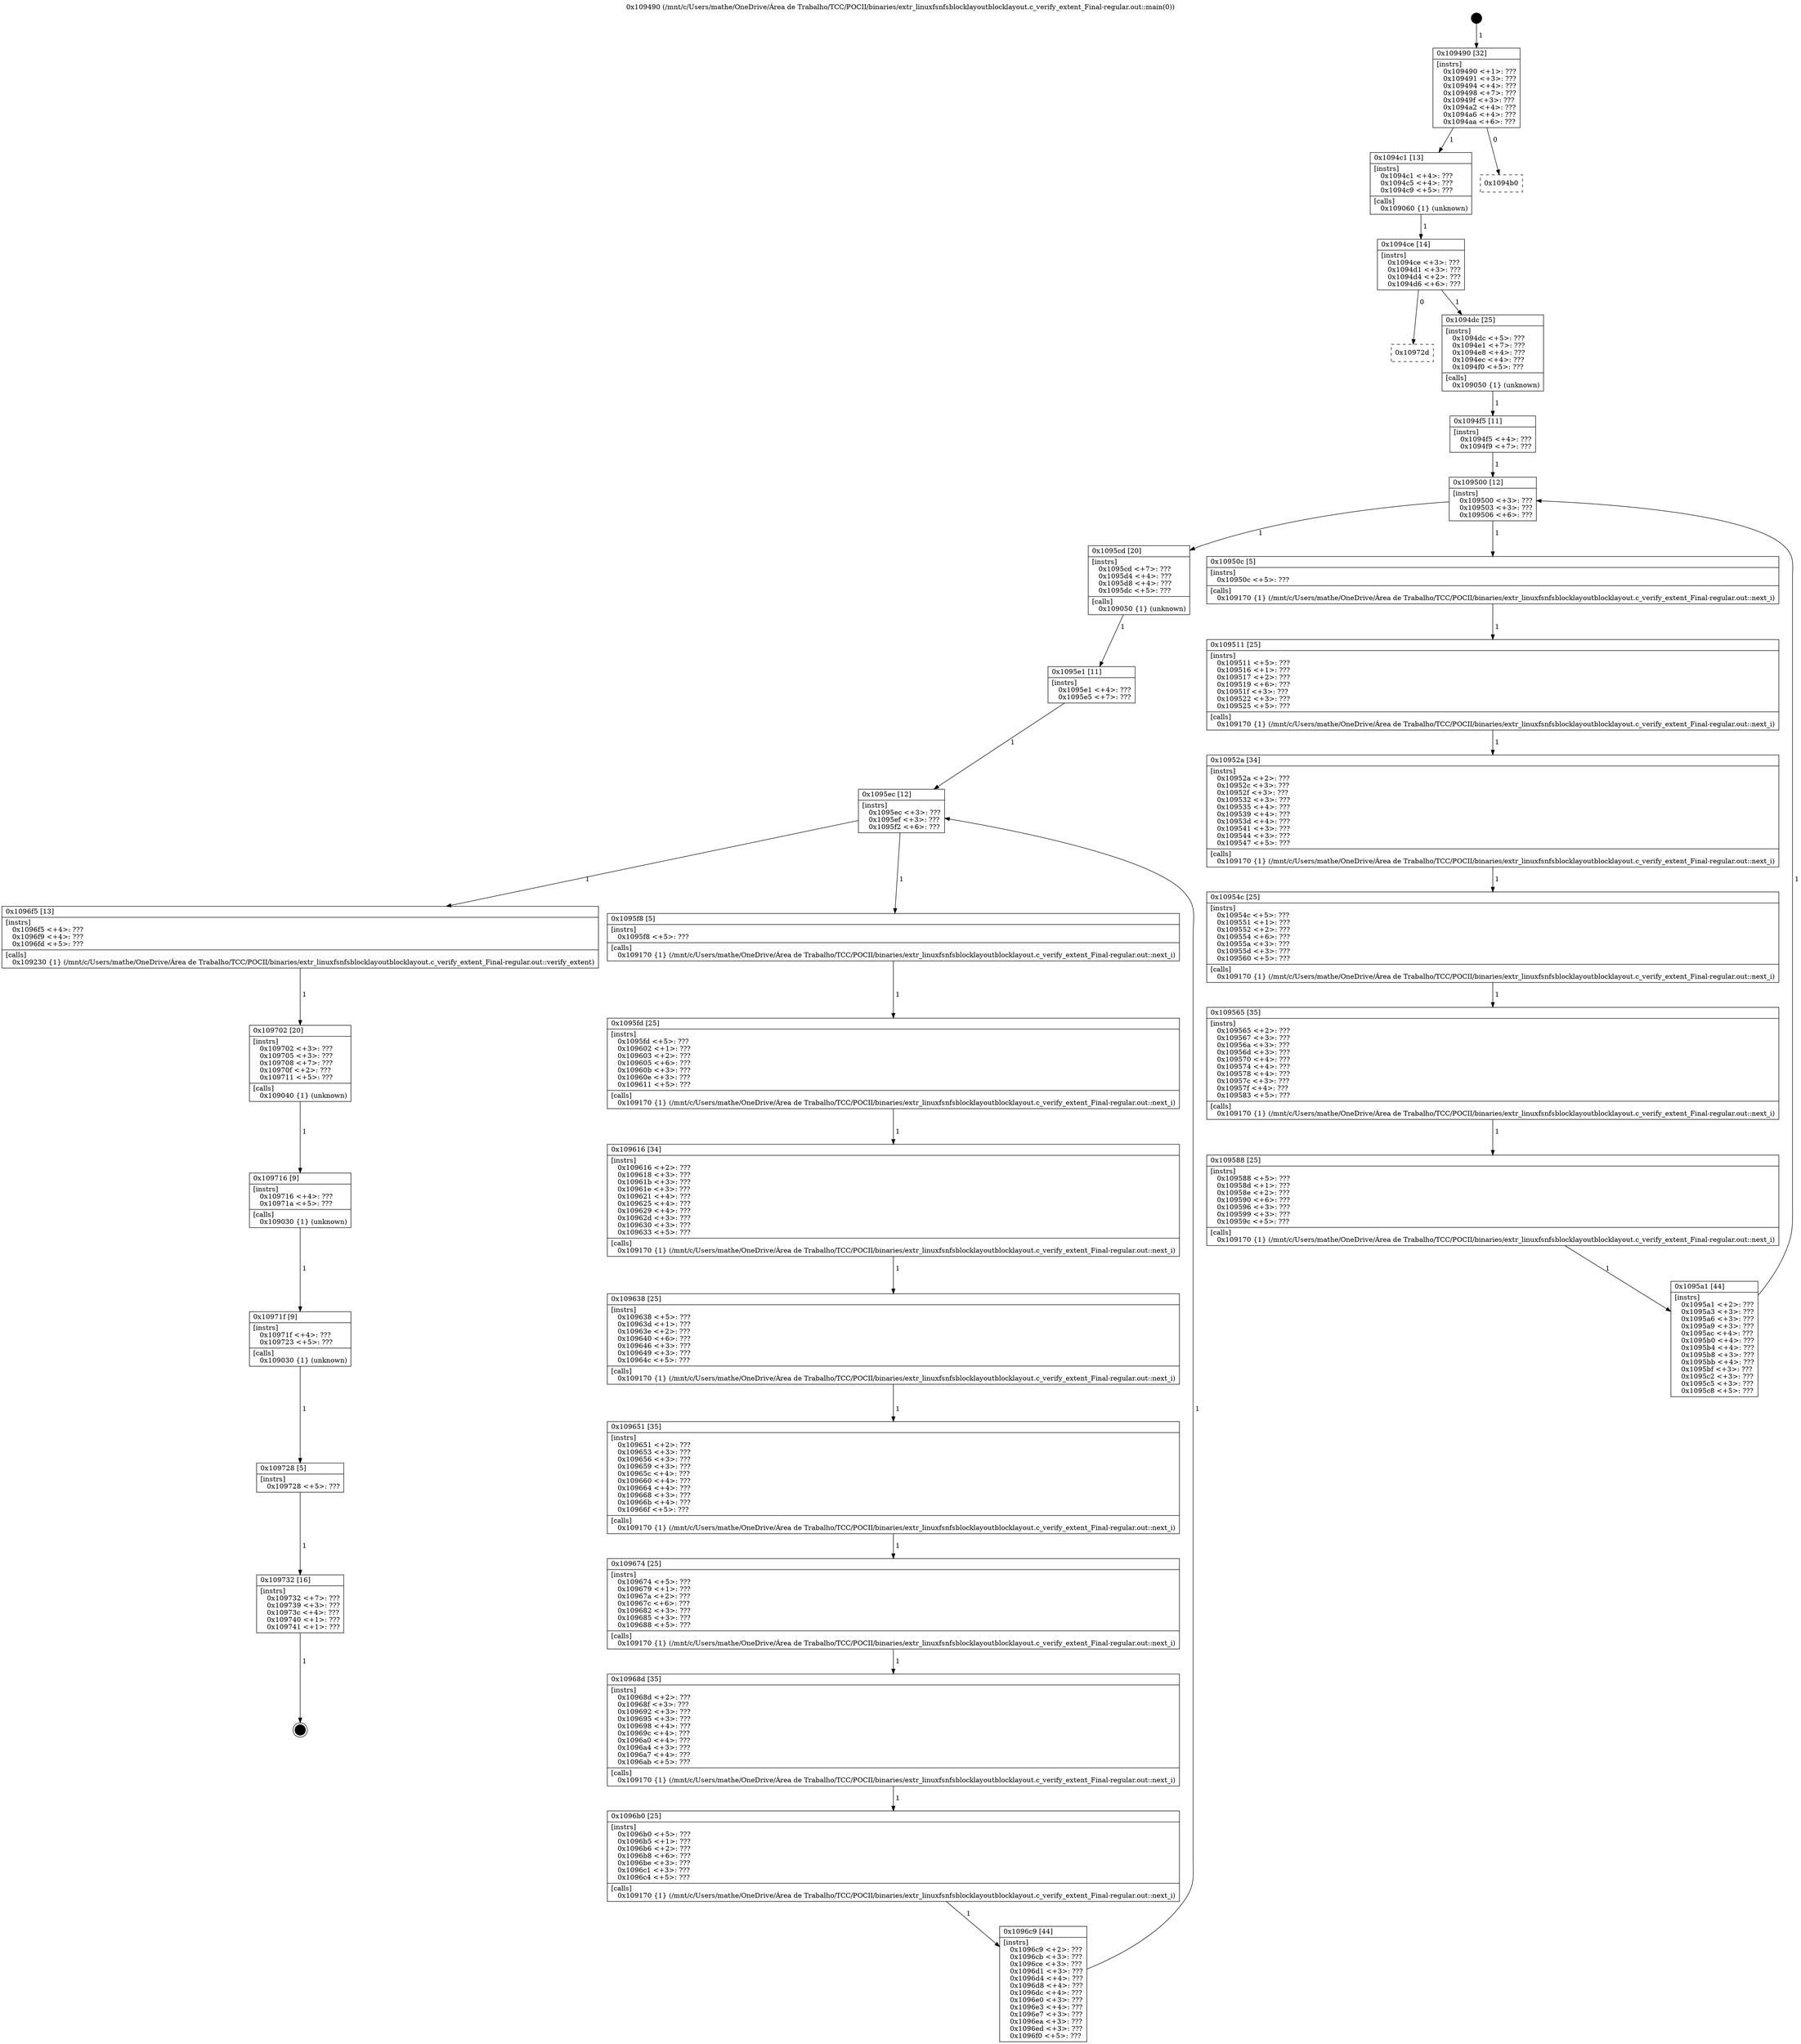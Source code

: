 digraph "0x109490" {
  label = "0x109490 (/mnt/c/Users/mathe/OneDrive/Área de Trabalho/TCC/POCII/binaries/extr_linuxfsnfsblocklayoutblocklayout.c_verify_extent_Final-regular.out::main(0))"
  labelloc = "t"
  node[shape=record]

  Entry [label="",width=0.3,height=0.3,shape=circle,fillcolor=black,style=filled]
  "0x109490" [label="{
     0x109490 [32]\l
     | [instrs]\l
     &nbsp;&nbsp;0x109490 \<+1\>: ???\l
     &nbsp;&nbsp;0x109491 \<+3\>: ???\l
     &nbsp;&nbsp;0x109494 \<+4\>: ???\l
     &nbsp;&nbsp;0x109498 \<+7\>: ???\l
     &nbsp;&nbsp;0x10949f \<+3\>: ???\l
     &nbsp;&nbsp;0x1094a2 \<+4\>: ???\l
     &nbsp;&nbsp;0x1094a6 \<+4\>: ???\l
     &nbsp;&nbsp;0x1094aa \<+6\>: ???\l
  }"]
  "0x1094c1" [label="{
     0x1094c1 [13]\l
     | [instrs]\l
     &nbsp;&nbsp;0x1094c1 \<+4\>: ???\l
     &nbsp;&nbsp;0x1094c5 \<+4\>: ???\l
     &nbsp;&nbsp;0x1094c9 \<+5\>: ???\l
     | [calls]\l
     &nbsp;&nbsp;0x109060 \{1\} (unknown)\l
  }"]
  "0x1094b0" [label="{
     0x1094b0\l
  }", style=dashed]
  "0x1094ce" [label="{
     0x1094ce [14]\l
     | [instrs]\l
     &nbsp;&nbsp;0x1094ce \<+3\>: ???\l
     &nbsp;&nbsp;0x1094d1 \<+3\>: ???\l
     &nbsp;&nbsp;0x1094d4 \<+2\>: ???\l
     &nbsp;&nbsp;0x1094d6 \<+6\>: ???\l
  }"]
  "0x10972d" [label="{
     0x10972d\l
  }", style=dashed]
  "0x1094dc" [label="{
     0x1094dc [25]\l
     | [instrs]\l
     &nbsp;&nbsp;0x1094dc \<+5\>: ???\l
     &nbsp;&nbsp;0x1094e1 \<+7\>: ???\l
     &nbsp;&nbsp;0x1094e8 \<+4\>: ???\l
     &nbsp;&nbsp;0x1094ec \<+4\>: ???\l
     &nbsp;&nbsp;0x1094f0 \<+5\>: ???\l
     | [calls]\l
     &nbsp;&nbsp;0x109050 \{1\} (unknown)\l
  }"]
  Exit [label="",width=0.3,height=0.3,shape=circle,fillcolor=black,style=filled,peripheries=2]
  "0x109500" [label="{
     0x109500 [12]\l
     | [instrs]\l
     &nbsp;&nbsp;0x109500 \<+3\>: ???\l
     &nbsp;&nbsp;0x109503 \<+3\>: ???\l
     &nbsp;&nbsp;0x109506 \<+6\>: ???\l
  }"]
  "0x1095cd" [label="{
     0x1095cd [20]\l
     | [instrs]\l
     &nbsp;&nbsp;0x1095cd \<+7\>: ???\l
     &nbsp;&nbsp;0x1095d4 \<+4\>: ???\l
     &nbsp;&nbsp;0x1095d8 \<+4\>: ???\l
     &nbsp;&nbsp;0x1095dc \<+5\>: ???\l
     | [calls]\l
     &nbsp;&nbsp;0x109050 \{1\} (unknown)\l
  }"]
  "0x10950c" [label="{
     0x10950c [5]\l
     | [instrs]\l
     &nbsp;&nbsp;0x10950c \<+5\>: ???\l
     | [calls]\l
     &nbsp;&nbsp;0x109170 \{1\} (/mnt/c/Users/mathe/OneDrive/Área de Trabalho/TCC/POCII/binaries/extr_linuxfsnfsblocklayoutblocklayout.c_verify_extent_Final-regular.out::next_i)\l
  }"]
  "0x109511" [label="{
     0x109511 [25]\l
     | [instrs]\l
     &nbsp;&nbsp;0x109511 \<+5\>: ???\l
     &nbsp;&nbsp;0x109516 \<+1\>: ???\l
     &nbsp;&nbsp;0x109517 \<+2\>: ???\l
     &nbsp;&nbsp;0x109519 \<+6\>: ???\l
     &nbsp;&nbsp;0x10951f \<+3\>: ???\l
     &nbsp;&nbsp;0x109522 \<+3\>: ???\l
     &nbsp;&nbsp;0x109525 \<+5\>: ???\l
     | [calls]\l
     &nbsp;&nbsp;0x109170 \{1\} (/mnt/c/Users/mathe/OneDrive/Área de Trabalho/TCC/POCII/binaries/extr_linuxfsnfsblocklayoutblocklayout.c_verify_extent_Final-regular.out::next_i)\l
  }"]
  "0x10952a" [label="{
     0x10952a [34]\l
     | [instrs]\l
     &nbsp;&nbsp;0x10952a \<+2\>: ???\l
     &nbsp;&nbsp;0x10952c \<+3\>: ???\l
     &nbsp;&nbsp;0x10952f \<+3\>: ???\l
     &nbsp;&nbsp;0x109532 \<+3\>: ???\l
     &nbsp;&nbsp;0x109535 \<+4\>: ???\l
     &nbsp;&nbsp;0x109539 \<+4\>: ???\l
     &nbsp;&nbsp;0x10953d \<+4\>: ???\l
     &nbsp;&nbsp;0x109541 \<+3\>: ???\l
     &nbsp;&nbsp;0x109544 \<+3\>: ???\l
     &nbsp;&nbsp;0x109547 \<+5\>: ???\l
     | [calls]\l
     &nbsp;&nbsp;0x109170 \{1\} (/mnt/c/Users/mathe/OneDrive/Área de Trabalho/TCC/POCII/binaries/extr_linuxfsnfsblocklayoutblocklayout.c_verify_extent_Final-regular.out::next_i)\l
  }"]
  "0x10954c" [label="{
     0x10954c [25]\l
     | [instrs]\l
     &nbsp;&nbsp;0x10954c \<+5\>: ???\l
     &nbsp;&nbsp;0x109551 \<+1\>: ???\l
     &nbsp;&nbsp;0x109552 \<+2\>: ???\l
     &nbsp;&nbsp;0x109554 \<+6\>: ???\l
     &nbsp;&nbsp;0x10955a \<+3\>: ???\l
     &nbsp;&nbsp;0x10955d \<+3\>: ???\l
     &nbsp;&nbsp;0x109560 \<+5\>: ???\l
     | [calls]\l
     &nbsp;&nbsp;0x109170 \{1\} (/mnt/c/Users/mathe/OneDrive/Área de Trabalho/TCC/POCII/binaries/extr_linuxfsnfsblocklayoutblocklayout.c_verify_extent_Final-regular.out::next_i)\l
  }"]
  "0x109565" [label="{
     0x109565 [35]\l
     | [instrs]\l
     &nbsp;&nbsp;0x109565 \<+2\>: ???\l
     &nbsp;&nbsp;0x109567 \<+3\>: ???\l
     &nbsp;&nbsp;0x10956a \<+3\>: ???\l
     &nbsp;&nbsp;0x10956d \<+3\>: ???\l
     &nbsp;&nbsp;0x109570 \<+4\>: ???\l
     &nbsp;&nbsp;0x109574 \<+4\>: ???\l
     &nbsp;&nbsp;0x109578 \<+4\>: ???\l
     &nbsp;&nbsp;0x10957c \<+3\>: ???\l
     &nbsp;&nbsp;0x10957f \<+4\>: ???\l
     &nbsp;&nbsp;0x109583 \<+5\>: ???\l
     | [calls]\l
     &nbsp;&nbsp;0x109170 \{1\} (/mnt/c/Users/mathe/OneDrive/Área de Trabalho/TCC/POCII/binaries/extr_linuxfsnfsblocklayoutblocklayout.c_verify_extent_Final-regular.out::next_i)\l
  }"]
  "0x109588" [label="{
     0x109588 [25]\l
     | [instrs]\l
     &nbsp;&nbsp;0x109588 \<+5\>: ???\l
     &nbsp;&nbsp;0x10958d \<+1\>: ???\l
     &nbsp;&nbsp;0x10958e \<+2\>: ???\l
     &nbsp;&nbsp;0x109590 \<+6\>: ???\l
     &nbsp;&nbsp;0x109596 \<+3\>: ???\l
     &nbsp;&nbsp;0x109599 \<+3\>: ???\l
     &nbsp;&nbsp;0x10959c \<+5\>: ???\l
     | [calls]\l
     &nbsp;&nbsp;0x109170 \{1\} (/mnt/c/Users/mathe/OneDrive/Área de Trabalho/TCC/POCII/binaries/extr_linuxfsnfsblocklayoutblocklayout.c_verify_extent_Final-regular.out::next_i)\l
  }"]
  "0x1095a1" [label="{
     0x1095a1 [44]\l
     | [instrs]\l
     &nbsp;&nbsp;0x1095a1 \<+2\>: ???\l
     &nbsp;&nbsp;0x1095a3 \<+3\>: ???\l
     &nbsp;&nbsp;0x1095a6 \<+3\>: ???\l
     &nbsp;&nbsp;0x1095a9 \<+3\>: ???\l
     &nbsp;&nbsp;0x1095ac \<+4\>: ???\l
     &nbsp;&nbsp;0x1095b0 \<+4\>: ???\l
     &nbsp;&nbsp;0x1095b4 \<+4\>: ???\l
     &nbsp;&nbsp;0x1095b8 \<+3\>: ???\l
     &nbsp;&nbsp;0x1095bb \<+4\>: ???\l
     &nbsp;&nbsp;0x1095bf \<+3\>: ???\l
     &nbsp;&nbsp;0x1095c2 \<+3\>: ???\l
     &nbsp;&nbsp;0x1095c5 \<+3\>: ???\l
     &nbsp;&nbsp;0x1095c8 \<+5\>: ???\l
  }"]
  "0x1094f5" [label="{
     0x1094f5 [11]\l
     | [instrs]\l
     &nbsp;&nbsp;0x1094f5 \<+4\>: ???\l
     &nbsp;&nbsp;0x1094f9 \<+7\>: ???\l
  }"]
  "0x1095ec" [label="{
     0x1095ec [12]\l
     | [instrs]\l
     &nbsp;&nbsp;0x1095ec \<+3\>: ???\l
     &nbsp;&nbsp;0x1095ef \<+3\>: ???\l
     &nbsp;&nbsp;0x1095f2 \<+6\>: ???\l
  }"]
  "0x1096f5" [label="{
     0x1096f5 [13]\l
     | [instrs]\l
     &nbsp;&nbsp;0x1096f5 \<+4\>: ???\l
     &nbsp;&nbsp;0x1096f9 \<+4\>: ???\l
     &nbsp;&nbsp;0x1096fd \<+5\>: ???\l
     | [calls]\l
     &nbsp;&nbsp;0x109230 \{1\} (/mnt/c/Users/mathe/OneDrive/Área de Trabalho/TCC/POCII/binaries/extr_linuxfsnfsblocklayoutblocklayout.c_verify_extent_Final-regular.out::verify_extent)\l
  }"]
  "0x1095f8" [label="{
     0x1095f8 [5]\l
     | [instrs]\l
     &nbsp;&nbsp;0x1095f8 \<+5\>: ???\l
     | [calls]\l
     &nbsp;&nbsp;0x109170 \{1\} (/mnt/c/Users/mathe/OneDrive/Área de Trabalho/TCC/POCII/binaries/extr_linuxfsnfsblocklayoutblocklayout.c_verify_extent_Final-regular.out::next_i)\l
  }"]
  "0x1095fd" [label="{
     0x1095fd [25]\l
     | [instrs]\l
     &nbsp;&nbsp;0x1095fd \<+5\>: ???\l
     &nbsp;&nbsp;0x109602 \<+1\>: ???\l
     &nbsp;&nbsp;0x109603 \<+2\>: ???\l
     &nbsp;&nbsp;0x109605 \<+6\>: ???\l
     &nbsp;&nbsp;0x10960b \<+3\>: ???\l
     &nbsp;&nbsp;0x10960e \<+3\>: ???\l
     &nbsp;&nbsp;0x109611 \<+5\>: ???\l
     | [calls]\l
     &nbsp;&nbsp;0x109170 \{1\} (/mnt/c/Users/mathe/OneDrive/Área de Trabalho/TCC/POCII/binaries/extr_linuxfsnfsblocklayoutblocklayout.c_verify_extent_Final-regular.out::next_i)\l
  }"]
  "0x109616" [label="{
     0x109616 [34]\l
     | [instrs]\l
     &nbsp;&nbsp;0x109616 \<+2\>: ???\l
     &nbsp;&nbsp;0x109618 \<+3\>: ???\l
     &nbsp;&nbsp;0x10961b \<+3\>: ???\l
     &nbsp;&nbsp;0x10961e \<+3\>: ???\l
     &nbsp;&nbsp;0x109621 \<+4\>: ???\l
     &nbsp;&nbsp;0x109625 \<+4\>: ???\l
     &nbsp;&nbsp;0x109629 \<+4\>: ???\l
     &nbsp;&nbsp;0x10962d \<+3\>: ???\l
     &nbsp;&nbsp;0x109630 \<+3\>: ???\l
     &nbsp;&nbsp;0x109633 \<+5\>: ???\l
     | [calls]\l
     &nbsp;&nbsp;0x109170 \{1\} (/mnt/c/Users/mathe/OneDrive/Área de Trabalho/TCC/POCII/binaries/extr_linuxfsnfsblocklayoutblocklayout.c_verify_extent_Final-regular.out::next_i)\l
  }"]
  "0x109638" [label="{
     0x109638 [25]\l
     | [instrs]\l
     &nbsp;&nbsp;0x109638 \<+5\>: ???\l
     &nbsp;&nbsp;0x10963d \<+1\>: ???\l
     &nbsp;&nbsp;0x10963e \<+2\>: ???\l
     &nbsp;&nbsp;0x109640 \<+6\>: ???\l
     &nbsp;&nbsp;0x109646 \<+3\>: ???\l
     &nbsp;&nbsp;0x109649 \<+3\>: ???\l
     &nbsp;&nbsp;0x10964c \<+5\>: ???\l
     | [calls]\l
     &nbsp;&nbsp;0x109170 \{1\} (/mnt/c/Users/mathe/OneDrive/Área de Trabalho/TCC/POCII/binaries/extr_linuxfsnfsblocklayoutblocklayout.c_verify_extent_Final-regular.out::next_i)\l
  }"]
  "0x109651" [label="{
     0x109651 [35]\l
     | [instrs]\l
     &nbsp;&nbsp;0x109651 \<+2\>: ???\l
     &nbsp;&nbsp;0x109653 \<+3\>: ???\l
     &nbsp;&nbsp;0x109656 \<+3\>: ???\l
     &nbsp;&nbsp;0x109659 \<+3\>: ???\l
     &nbsp;&nbsp;0x10965c \<+4\>: ???\l
     &nbsp;&nbsp;0x109660 \<+4\>: ???\l
     &nbsp;&nbsp;0x109664 \<+4\>: ???\l
     &nbsp;&nbsp;0x109668 \<+3\>: ???\l
     &nbsp;&nbsp;0x10966b \<+4\>: ???\l
     &nbsp;&nbsp;0x10966f \<+5\>: ???\l
     | [calls]\l
     &nbsp;&nbsp;0x109170 \{1\} (/mnt/c/Users/mathe/OneDrive/Área de Trabalho/TCC/POCII/binaries/extr_linuxfsnfsblocklayoutblocklayout.c_verify_extent_Final-regular.out::next_i)\l
  }"]
  "0x109674" [label="{
     0x109674 [25]\l
     | [instrs]\l
     &nbsp;&nbsp;0x109674 \<+5\>: ???\l
     &nbsp;&nbsp;0x109679 \<+1\>: ???\l
     &nbsp;&nbsp;0x10967a \<+2\>: ???\l
     &nbsp;&nbsp;0x10967c \<+6\>: ???\l
     &nbsp;&nbsp;0x109682 \<+3\>: ???\l
     &nbsp;&nbsp;0x109685 \<+3\>: ???\l
     &nbsp;&nbsp;0x109688 \<+5\>: ???\l
     | [calls]\l
     &nbsp;&nbsp;0x109170 \{1\} (/mnt/c/Users/mathe/OneDrive/Área de Trabalho/TCC/POCII/binaries/extr_linuxfsnfsblocklayoutblocklayout.c_verify_extent_Final-regular.out::next_i)\l
  }"]
  "0x10968d" [label="{
     0x10968d [35]\l
     | [instrs]\l
     &nbsp;&nbsp;0x10968d \<+2\>: ???\l
     &nbsp;&nbsp;0x10968f \<+3\>: ???\l
     &nbsp;&nbsp;0x109692 \<+3\>: ???\l
     &nbsp;&nbsp;0x109695 \<+3\>: ???\l
     &nbsp;&nbsp;0x109698 \<+4\>: ???\l
     &nbsp;&nbsp;0x10969c \<+4\>: ???\l
     &nbsp;&nbsp;0x1096a0 \<+4\>: ???\l
     &nbsp;&nbsp;0x1096a4 \<+3\>: ???\l
     &nbsp;&nbsp;0x1096a7 \<+4\>: ???\l
     &nbsp;&nbsp;0x1096ab \<+5\>: ???\l
     | [calls]\l
     &nbsp;&nbsp;0x109170 \{1\} (/mnt/c/Users/mathe/OneDrive/Área de Trabalho/TCC/POCII/binaries/extr_linuxfsnfsblocklayoutblocklayout.c_verify_extent_Final-regular.out::next_i)\l
  }"]
  "0x1096b0" [label="{
     0x1096b0 [25]\l
     | [instrs]\l
     &nbsp;&nbsp;0x1096b0 \<+5\>: ???\l
     &nbsp;&nbsp;0x1096b5 \<+1\>: ???\l
     &nbsp;&nbsp;0x1096b6 \<+2\>: ???\l
     &nbsp;&nbsp;0x1096b8 \<+6\>: ???\l
     &nbsp;&nbsp;0x1096be \<+3\>: ???\l
     &nbsp;&nbsp;0x1096c1 \<+3\>: ???\l
     &nbsp;&nbsp;0x1096c4 \<+5\>: ???\l
     | [calls]\l
     &nbsp;&nbsp;0x109170 \{1\} (/mnt/c/Users/mathe/OneDrive/Área de Trabalho/TCC/POCII/binaries/extr_linuxfsnfsblocklayoutblocklayout.c_verify_extent_Final-regular.out::next_i)\l
  }"]
  "0x1096c9" [label="{
     0x1096c9 [44]\l
     | [instrs]\l
     &nbsp;&nbsp;0x1096c9 \<+2\>: ???\l
     &nbsp;&nbsp;0x1096cb \<+3\>: ???\l
     &nbsp;&nbsp;0x1096ce \<+3\>: ???\l
     &nbsp;&nbsp;0x1096d1 \<+3\>: ???\l
     &nbsp;&nbsp;0x1096d4 \<+4\>: ???\l
     &nbsp;&nbsp;0x1096d8 \<+4\>: ???\l
     &nbsp;&nbsp;0x1096dc \<+4\>: ???\l
     &nbsp;&nbsp;0x1096e0 \<+3\>: ???\l
     &nbsp;&nbsp;0x1096e3 \<+4\>: ???\l
     &nbsp;&nbsp;0x1096e7 \<+3\>: ???\l
     &nbsp;&nbsp;0x1096ea \<+3\>: ???\l
     &nbsp;&nbsp;0x1096ed \<+3\>: ???\l
     &nbsp;&nbsp;0x1096f0 \<+5\>: ???\l
  }"]
  "0x1095e1" [label="{
     0x1095e1 [11]\l
     | [instrs]\l
     &nbsp;&nbsp;0x1095e1 \<+4\>: ???\l
     &nbsp;&nbsp;0x1095e5 \<+7\>: ???\l
  }"]
  "0x109702" [label="{
     0x109702 [20]\l
     | [instrs]\l
     &nbsp;&nbsp;0x109702 \<+3\>: ???\l
     &nbsp;&nbsp;0x109705 \<+3\>: ???\l
     &nbsp;&nbsp;0x109708 \<+7\>: ???\l
     &nbsp;&nbsp;0x10970f \<+2\>: ???\l
     &nbsp;&nbsp;0x109711 \<+5\>: ???\l
     | [calls]\l
     &nbsp;&nbsp;0x109040 \{1\} (unknown)\l
  }"]
  "0x109716" [label="{
     0x109716 [9]\l
     | [instrs]\l
     &nbsp;&nbsp;0x109716 \<+4\>: ???\l
     &nbsp;&nbsp;0x10971a \<+5\>: ???\l
     | [calls]\l
     &nbsp;&nbsp;0x109030 \{1\} (unknown)\l
  }"]
  "0x10971f" [label="{
     0x10971f [9]\l
     | [instrs]\l
     &nbsp;&nbsp;0x10971f \<+4\>: ???\l
     &nbsp;&nbsp;0x109723 \<+5\>: ???\l
     | [calls]\l
     &nbsp;&nbsp;0x109030 \{1\} (unknown)\l
  }"]
  "0x109728" [label="{
     0x109728 [5]\l
     | [instrs]\l
     &nbsp;&nbsp;0x109728 \<+5\>: ???\l
  }"]
  "0x109732" [label="{
     0x109732 [16]\l
     | [instrs]\l
     &nbsp;&nbsp;0x109732 \<+7\>: ???\l
     &nbsp;&nbsp;0x109739 \<+3\>: ???\l
     &nbsp;&nbsp;0x10973c \<+4\>: ???\l
     &nbsp;&nbsp;0x109740 \<+1\>: ???\l
     &nbsp;&nbsp;0x109741 \<+1\>: ???\l
  }"]
  Entry -> "0x109490" [label=" 1"]
  "0x109490" -> "0x1094c1" [label=" 1"]
  "0x109490" -> "0x1094b0" [label=" 0"]
  "0x1094c1" -> "0x1094ce" [label=" 1"]
  "0x1094ce" -> "0x10972d" [label=" 0"]
  "0x1094ce" -> "0x1094dc" [label=" 1"]
  "0x109732" -> Exit [label=" 1"]
  "0x1094dc" -> "0x1094f5" [label=" 1"]
  "0x109500" -> "0x1095cd" [label=" 1"]
  "0x109500" -> "0x10950c" [label=" 1"]
  "0x10950c" -> "0x109511" [label=" 1"]
  "0x109511" -> "0x10952a" [label=" 1"]
  "0x10952a" -> "0x10954c" [label=" 1"]
  "0x10954c" -> "0x109565" [label=" 1"]
  "0x109565" -> "0x109588" [label=" 1"]
  "0x109588" -> "0x1095a1" [label=" 1"]
  "0x1094f5" -> "0x109500" [label=" 1"]
  "0x1095a1" -> "0x109500" [label=" 1"]
  "0x1095cd" -> "0x1095e1" [label=" 1"]
  "0x1095ec" -> "0x1096f5" [label=" 1"]
  "0x1095ec" -> "0x1095f8" [label=" 1"]
  "0x1095f8" -> "0x1095fd" [label=" 1"]
  "0x1095fd" -> "0x109616" [label=" 1"]
  "0x109616" -> "0x109638" [label=" 1"]
  "0x109638" -> "0x109651" [label=" 1"]
  "0x109651" -> "0x109674" [label=" 1"]
  "0x109674" -> "0x10968d" [label=" 1"]
  "0x10968d" -> "0x1096b0" [label=" 1"]
  "0x1096b0" -> "0x1096c9" [label=" 1"]
  "0x1095e1" -> "0x1095ec" [label=" 1"]
  "0x1096c9" -> "0x1095ec" [label=" 1"]
  "0x1096f5" -> "0x109702" [label=" 1"]
  "0x109702" -> "0x109716" [label=" 1"]
  "0x109716" -> "0x10971f" [label=" 1"]
  "0x10971f" -> "0x109728" [label=" 1"]
  "0x109728" -> "0x109732" [label=" 1"]
}
